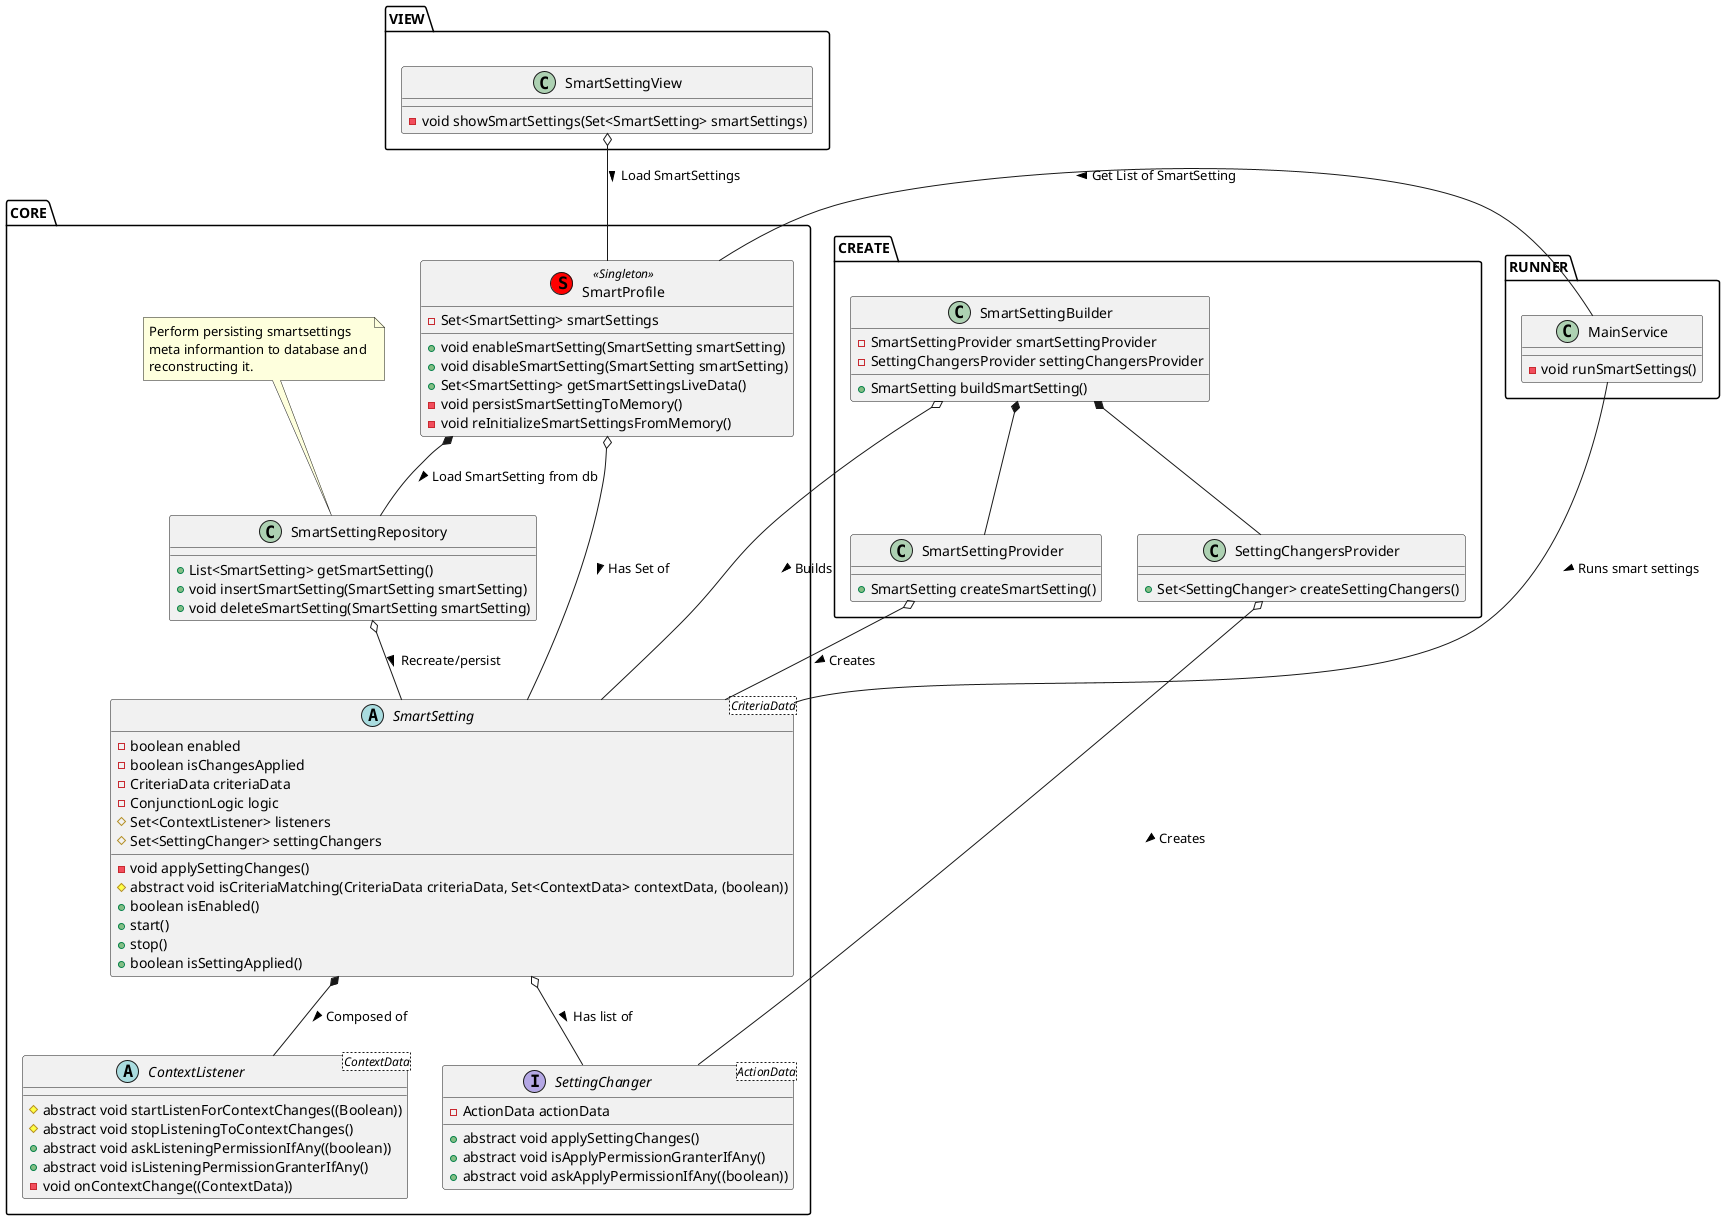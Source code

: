 @startuml

package CORE {

abstract class ContextListener<ContextData> {
    # abstract void startListenForContextChanges((Boolean))
    # abstract void stopListeningToContextChanges()
    + abstract void askListeningPermissionIfAny((boolean))
    + abstract void isListeningPermissionGranterIfAny()
    - void onContextChange((ContextData))
}

interface SettingChanger<ActionData> {
    - ActionData actionData
    + abstract void applySettingChanges()
    + abstract void isApplyPermissionGranterIfAny()
    + abstract void askApplyPermissionIfAny((boolean))
}

abstract class SmartSetting<CriteriaData> {
    - boolean enabled
    - boolean isChangesApplied
    - CriteriaData criteriaData
    - ConjunctionLogic logic
    # Set<ContextListener> listeners
    # Set<SettingChanger> settingChangers
    - void applySettingChanges()
    # abstract void isCriteriaMatching(CriteriaData criteriaData, Set<ContextData> contextData, (boolean))
    + boolean isEnabled()
    + start()
    + stop()
    + boolean isSettingApplied()
}

SmartSetting *-- ContextListener : Composed of >
SmartSetting o-- SettingChanger : Has list of >

class SmartSettingRepository {

    + List<SmartSetting> getSmartSetting()
    + void insertSmartSetting(SmartSetting smartSetting)
    + void deleteSmartSetting(SmartSetting smartSetting)
}

note top of SmartSettingRepository : Perform persisting smartsettings \nmeta informantion to database and \nreconstructing it.

SmartSettingRepository o-- SmartSetting : Recreate/persist >

class SmartProfile <<(S,red) Singleton>> {
    - Set<SmartSetting> smartSettings
    + void enableSmartSetting(SmartSetting smartSetting)
    + void disableSmartSetting(SmartSetting smartSetting)
    + Set<SmartSetting> getSmartSettingsLiveData()
    - void persistSmartSettingToMemory()
    - void reInitializeSmartSettingsFromMemory()
}

SmartProfile o-- SmartSetting : Has Set of >
SmartProfile *-- SmartSettingRepository : Load SmartSetting from db >
}

package CREATE {

class SmartSettingProvider {
    + SmartSetting createSmartSetting()
}

SmartSettingProvider o-- SmartSetting : Creates >

class SettingChangersProvider {
    + Set<SettingChanger> createSettingChangers()
}

SettingChangersProvider o-- SettingChanger : Creates >

class SmartSettingBuilder {
    - SmartSettingProvider smartSettingProvider
    - SettingChangersProvider settingChangersProvider
    + SmartSetting buildSmartSetting()
}

SmartSettingBuilder *-- SmartSettingProvider
SmartSettingBuilder *-- SettingChangersProvider
SmartSettingBuilder o-- SmartSetting : Builds >

}

package RUNNER {

class MainService {
    - void runSmartSettings()
}

MainService - SmartSetting : Runs smart settings >
MainService - SmartProfile : Get List of SmartSetting >
}

package VIEW {
    class SmartSettingView {
        - void showSmartSettings(Set<SmartSetting> smartSettings)
    }

    SmartSettingView o-- SmartProfile : Load SmartSettings >
}

@enduml